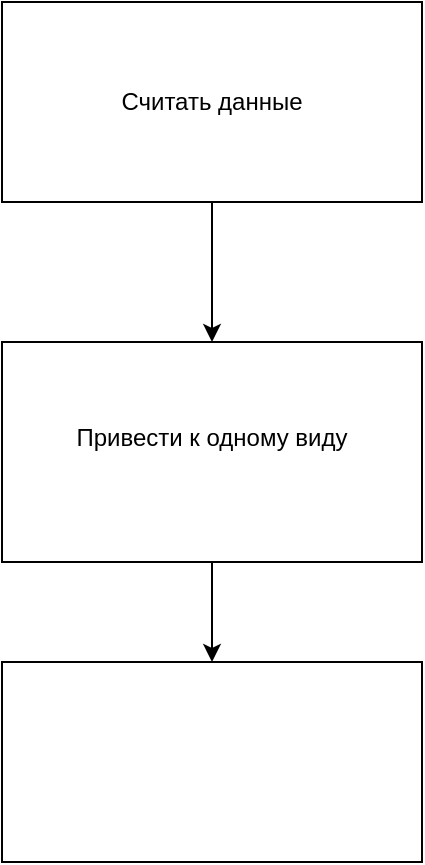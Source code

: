 <mxfile version="13.8.8" type="github">
  <diagram id="EHIyx4fuL1J_j21Y5DbT" name="Page-1">
    <mxGraphModel dx="1422" dy="1856" grid="1" gridSize="10" guides="1" tooltips="1" connect="1" arrows="1" fold="1" page="1" pageScale="1" pageWidth="850" pageHeight="1100" math="0" shadow="0">
      <root>
        <mxCell id="0" />
        <mxCell id="1" parent="0" />
        <mxCell id="gkzhu2fDC4xuucvsmjk8-4" value="" style="edgeStyle=orthogonalEdgeStyle;rounded=0;orthogonalLoop=1;jettySize=auto;html=1;" edge="1" parent="1" source="gkzhu2fDC4xuucvsmjk8-1" target="gkzhu2fDC4xuucvsmjk8-2">
          <mxGeometry relative="1" as="geometry" />
        </mxCell>
        <mxCell id="gkzhu2fDC4xuucvsmjk8-1" value="Считать данные" style="rounded=0;whiteSpace=wrap;html=1;" vertex="1" parent="1">
          <mxGeometry x="320" y="-10" width="210" height="100" as="geometry" />
        </mxCell>
        <mxCell id="gkzhu2fDC4xuucvsmjk8-6" style="edgeStyle=orthogonalEdgeStyle;rounded=0;orthogonalLoop=1;jettySize=auto;html=1;entryX=0.5;entryY=0;entryDx=0;entryDy=0;" edge="1" parent="1" source="gkzhu2fDC4xuucvsmjk8-2" target="gkzhu2fDC4xuucvsmjk8-5">
          <mxGeometry relative="1" as="geometry" />
        </mxCell>
        <mxCell id="gkzhu2fDC4xuucvsmjk8-2" value="&lt;div&gt;Привести к одному виду&lt;/div&gt;&lt;div&gt;&lt;br&gt;&lt;/div&gt;" style="rounded=0;whiteSpace=wrap;html=1;" vertex="1" parent="1">
          <mxGeometry x="320" y="160" width="210" height="110" as="geometry" />
        </mxCell>
        <mxCell id="gkzhu2fDC4xuucvsmjk8-5" value="" style="rounded=0;whiteSpace=wrap;html=1;" vertex="1" parent="1">
          <mxGeometry x="320" y="320" width="210" height="100" as="geometry" />
        </mxCell>
      </root>
    </mxGraphModel>
  </diagram>
</mxfile>
